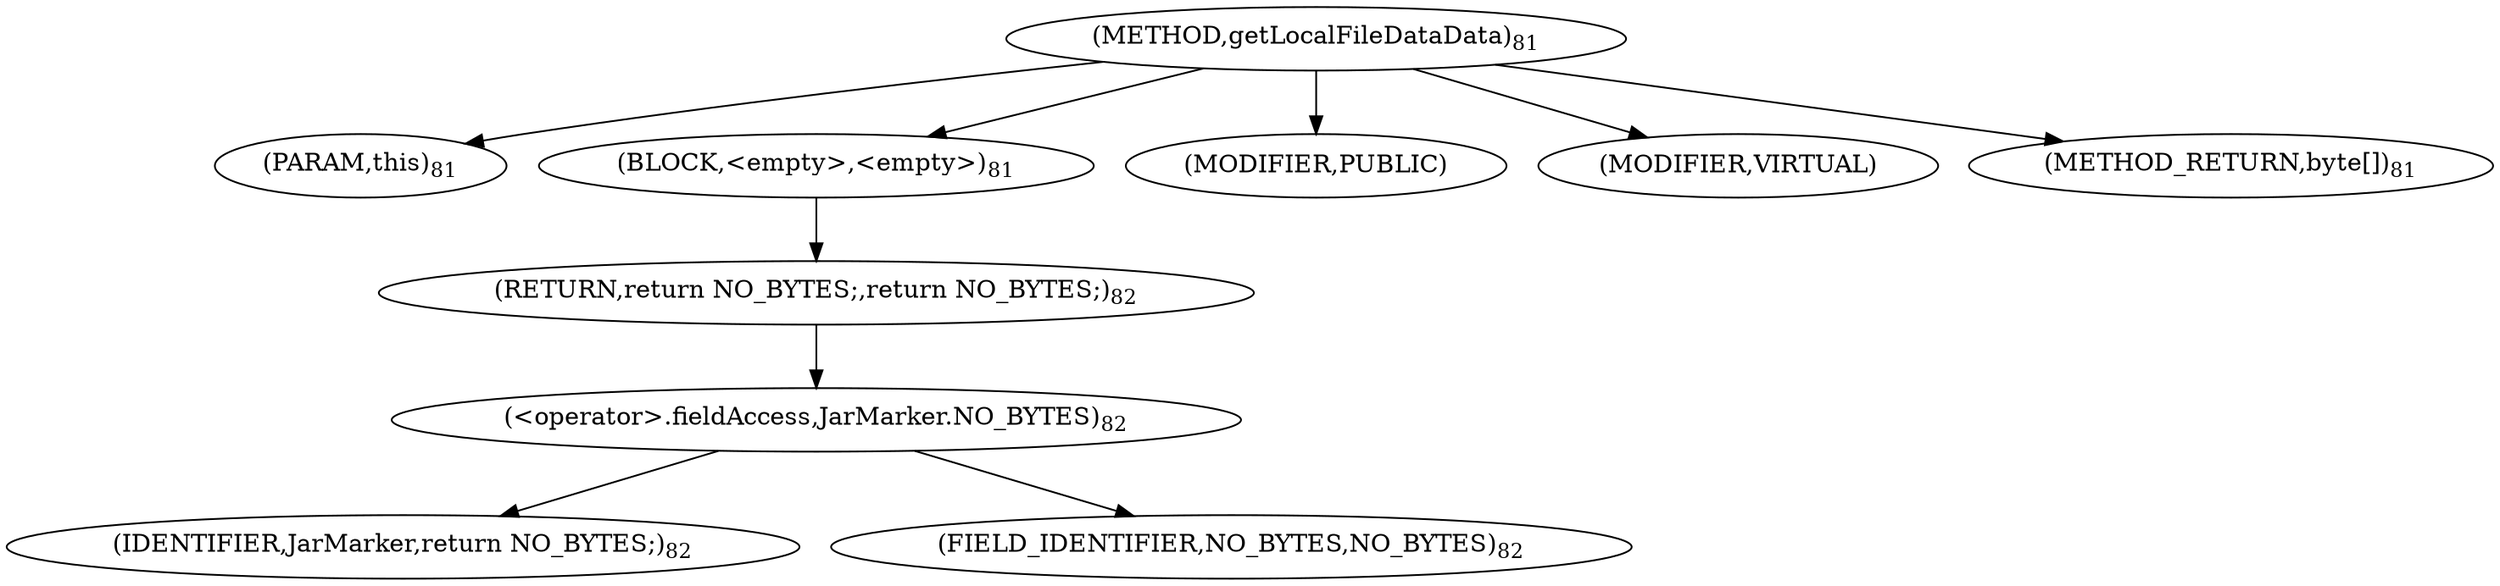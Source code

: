digraph "getLocalFileDataData" {  
"83" [label = <(METHOD,getLocalFileDataData)<SUB>81</SUB>> ]
"84" [label = <(PARAM,this)<SUB>81</SUB>> ]
"85" [label = <(BLOCK,&lt;empty&gt;,&lt;empty&gt;)<SUB>81</SUB>> ]
"86" [label = <(RETURN,return NO_BYTES;,return NO_BYTES;)<SUB>82</SUB>> ]
"87" [label = <(&lt;operator&gt;.fieldAccess,JarMarker.NO_BYTES)<SUB>82</SUB>> ]
"88" [label = <(IDENTIFIER,JarMarker,return NO_BYTES;)<SUB>82</SUB>> ]
"89" [label = <(FIELD_IDENTIFIER,NO_BYTES,NO_BYTES)<SUB>82</SUB>> ]
"90" [label = <(MODIFIER,PUBLIC)> ]
"91" [label = <(MODIFIER,VIRTUAL)> ]
"92" [label = <(METHOD_RETURN,byte[])<SUB>81</SUB>> ]
  "83" -> "84" 
  "83" -> "85" 
  "83" -> "90" 
  "83" -> "91" 
  "83" -> "92" 
  "85" -> "86" 
  "86" -> "87" 
  "87" -> "88" 
  "87" -> "89" 
}
